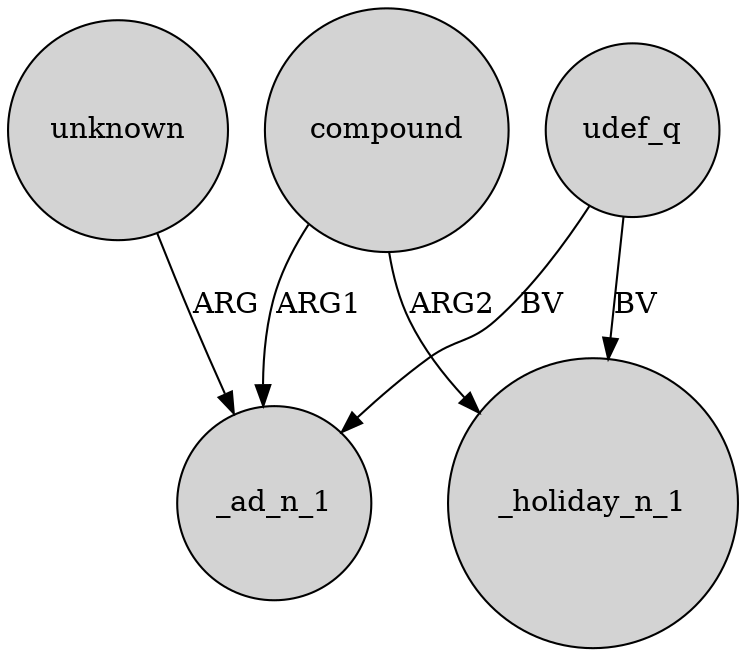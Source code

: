 digraph {
	node [shape=circle style=filled]
	udef_q -> _holiday_n_1 [label=BV]
	compound -> _holiday_n_1 [label=ARG2]
	unknown -> _ad_n_1 [label=ARG]
	udef_q -> _ad_n_1 [label=BV]
	compound -> _ad_n_1 [label=ARG1]
}
